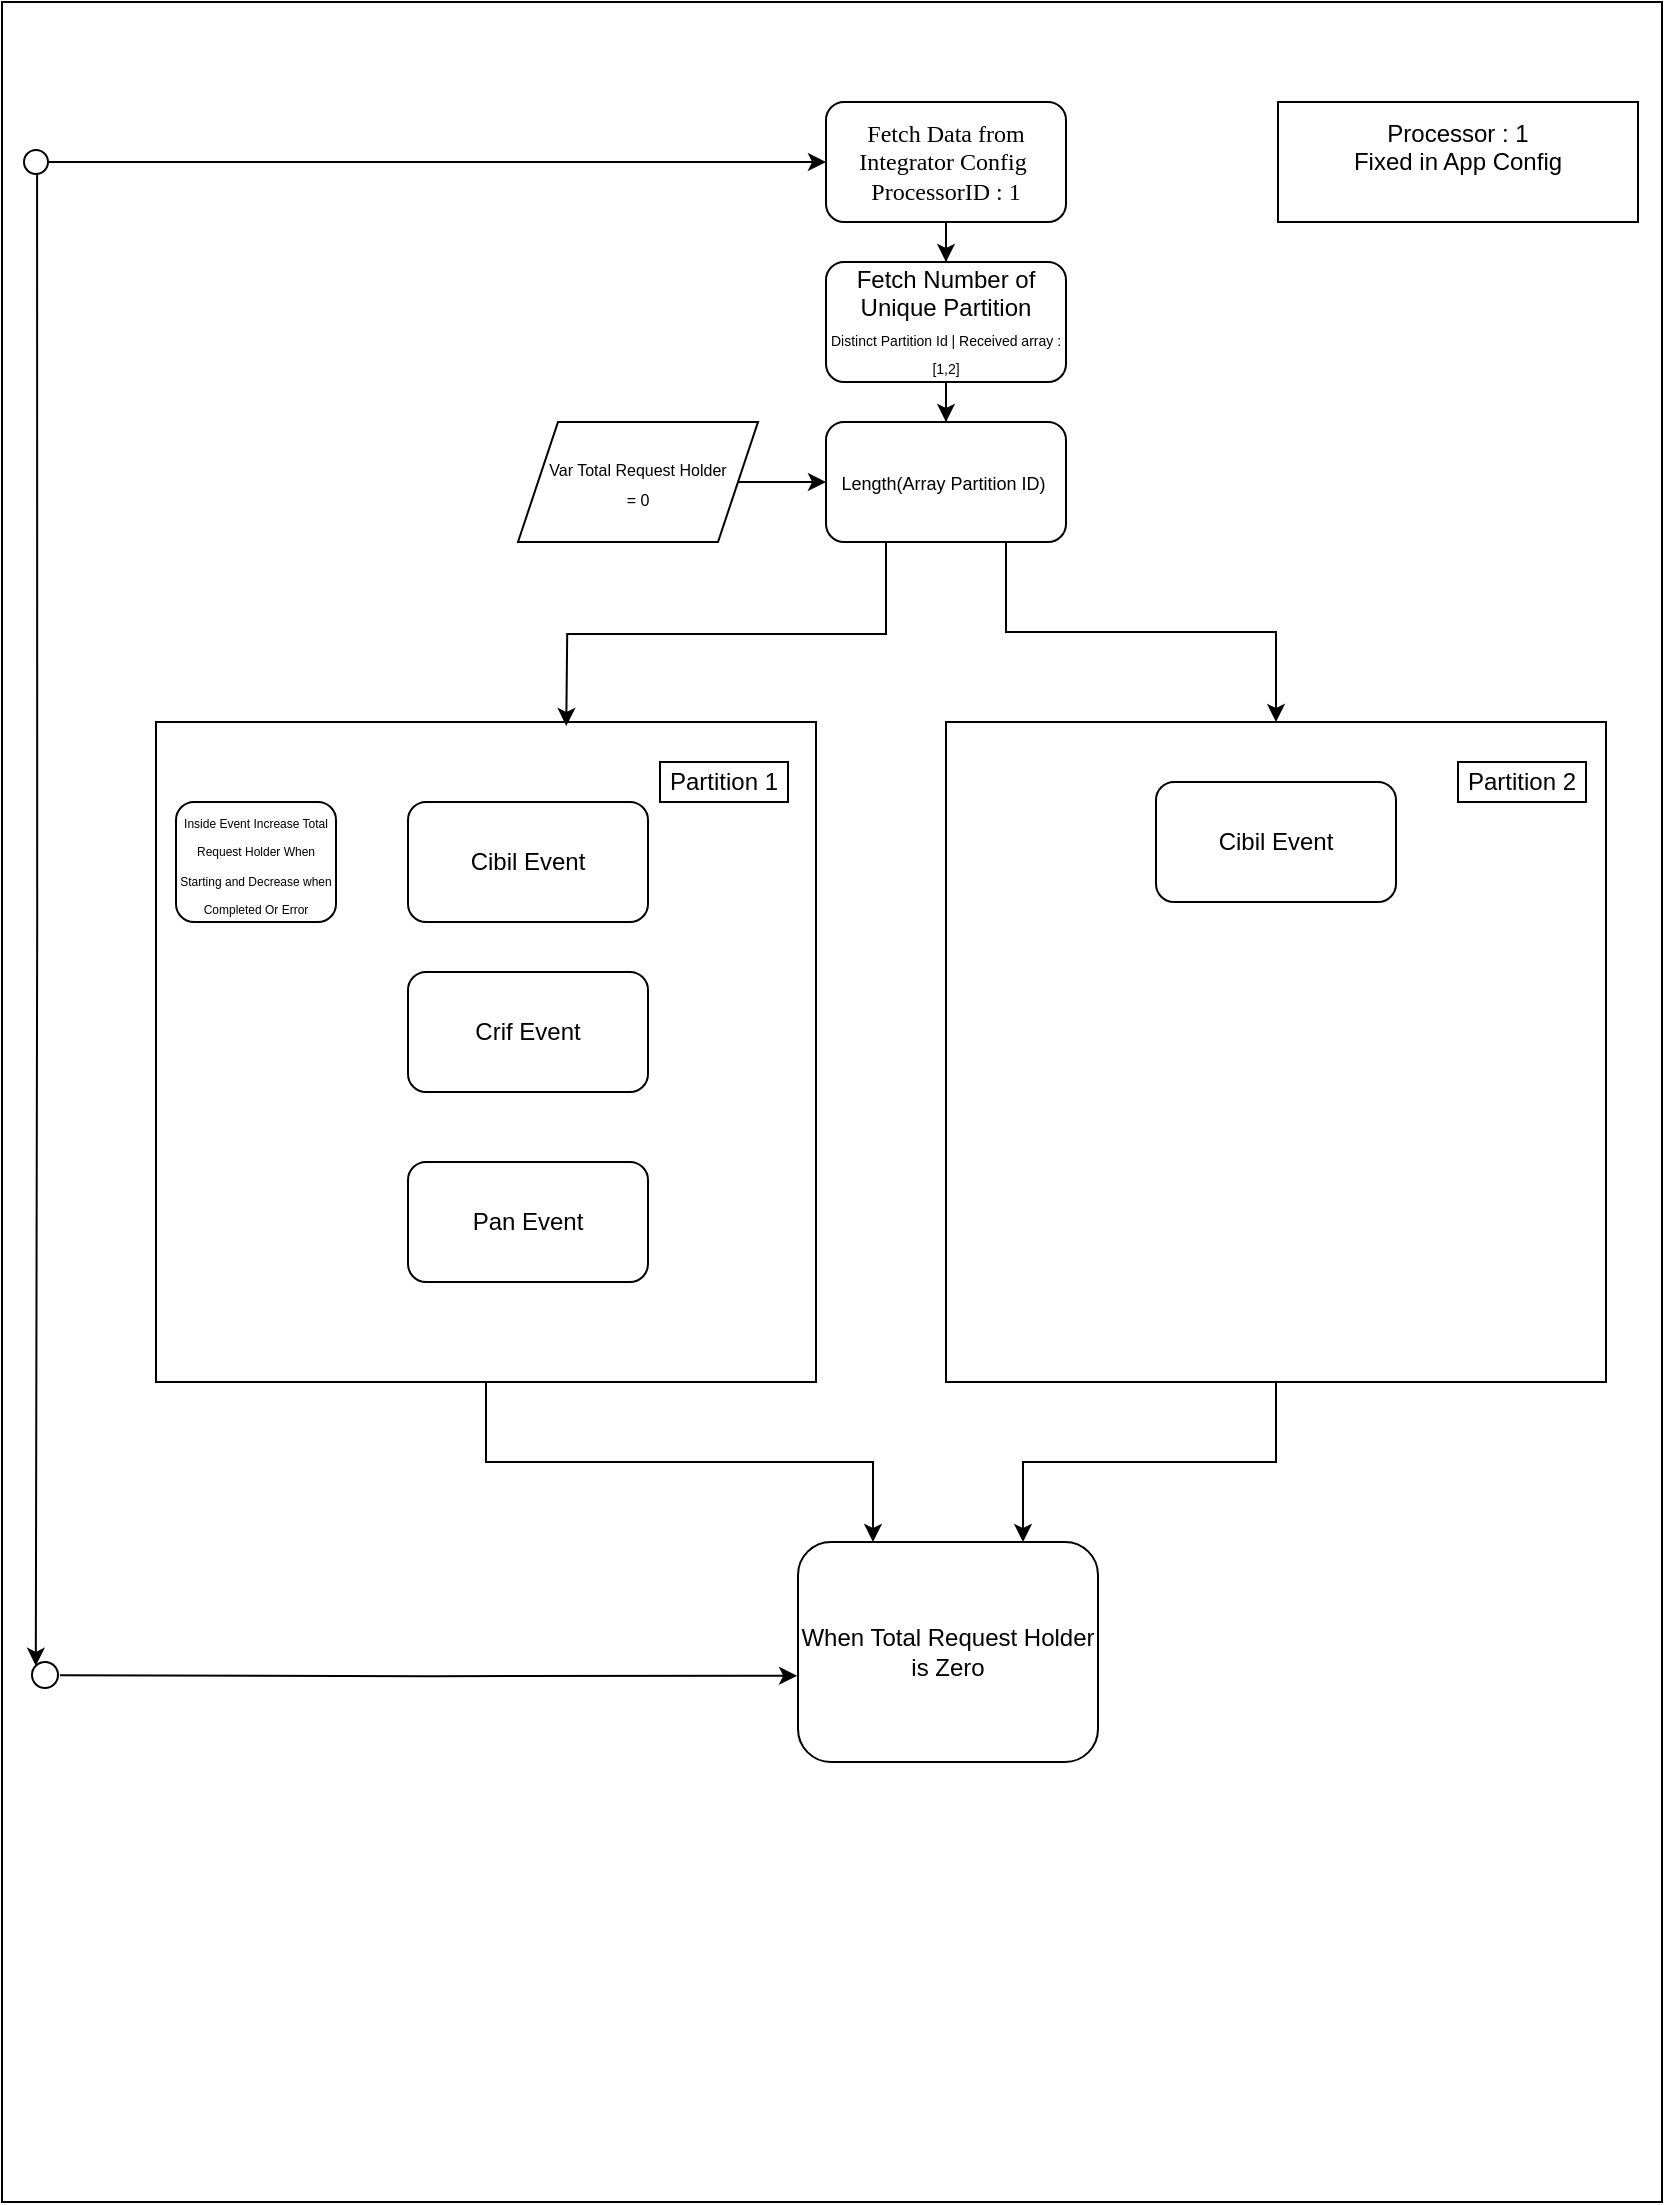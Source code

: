 <mxfile version="24.5.4" type="github">
  <diagram name="Page-1" id="1ADRWgkrkfq6aO-vBri9">
    <mxGraphModel dx="1545" dy="756" grid="1" gridSize="10" guides="1" tooltips="1" connect="1" arrows="1" fold="1" page="1" pageScale="1" pageWidth="827" pageHeight="1169" math="0" shadow="0">
      <root>
        <mxCell id="0" />
        <mxCell id="1" parent="0" />
        <mxCell id="sNELl4XUqD25lpaPhX1n-1" value="&lt;div&gt;&lt;br&gt;&lt;/div&gt;" style="rounded=0;whiteSpace=wrap;html=1;fontFamily=Times New Roman;" parent="1" vertex="1">
          <mxGeometry y="40" width="830" height="1100" as="geometry" />
        </mxCell>
        <mxCell id="nsSqhKqNjLwVX59CUtU6-5" value="" style="edgeStyle=orthogonalEdgeStyle;rounded=0;orthogonalLoop=1;jettySize=auto;html=1;" edge="1" parent="1" source="sNELl4XUqD25lpaPhX1n-2" target="nsSqhKqNjLwVX59CUtU6-4">
          <mxGeometry relative="1" as="geometry" />
        </mxCell>
        <mxCell id="sNELl4XUqD25lpaPhX1n-2" value="Fetch Data from Integrator Config&amp;nbsp;&lt;br&gt;ProcessorID : 1" style="rounded=1;whiteSpace=wrap;html=1;fontFamily=Times New Roman;" parent="1" vertex="1">
          <mxGeometry x="412" y="90" width="120" height="60" as="geometry" />
        </mxCell>
        <mxCell id="nsSqhKqNjLwVX59CUtU6-3" value="Processor : 1&lt;br&gt;Fixed in App Config&lt;div&gt;&lt;br style=&quot;font-family: &amp;quot;Times New Roman&amp;quot;;&quot;&gt;&lt;/div&gt;" style="rounded=0;whiteSpace=wrap;html=1;" vertex="1" parent="1">
          <mxGeometry x="638" y="90" width="180" height="60" as="geometry" />
        </mxCell>
        <mxCell id="nsSqhKqNjLwVX59CUtU6-9" value="" style="edgeStyle=orthogonalEdgeStyle;rounded=0;orthogonalLoop=1;jettySize=auto;html=1;" edge="1" parent="1" source="nsSqhKqNjLwVX59CUtU6-4" target="nsSqhKqNjLwVX59CUtU6-8">
          <mxGeometry relative="1" as="geometry" />
        </mxCell>
        <mxCell id="nsSqhKqNjLwVX59CUtU6-4" value="Fetch Number of Unique Partition&lt;div style=&quot;&quot;&gt;&lt;span style=&quot;font-size: 7px;&quot;&gt;Distinct Partition Id | Received array :[1,2]&lt;/span&gt;&lt;/div&gt;" style="rounded=1;whiteSpace=wrap;html=1;" vertex="1" parent="1">
          <mxGeometry x="412" y="170" width="120" height="60" as="geometry" />
        </mxCell>
        <mxCell id="nsSqhKqNjLwVX59CUtU6-20" style="edgeStyle=orthogonalEdgeStyle;rounded=0;orthogonalLoop=1;jettySize=auto;html=1;exitX=0.75;exitY=1;exitDx=0;exitDy=0;" edge="1" parent="1" source="nsSqhKqNjLwVX59CUtU6-8" target="nsSqhKqNjLwVX59CUtU6-14">
          <mxGeometry relative="1" as="geometry" />
        </mxCell>
        <mxCell id="nsSqhKqNjLwVX59CUtU6-8" value="&lt;font style=&quot;font-size: 9px;&quot;&gt;Length(Array Partition ID)&amp;nbsp;&lt;/font&gt;" style="rounded=1;whiteSpace=wrap;html=1;" vertex="1" parent="1">
          <mxGeometry x="412" y="250" width="120" height="60" as="geometry" />
        </mxCell>
        <mxCell id="nsSqhKqNjLwVX59CUtU6-11" value="" style="edgeStyle=orthogonalEdgeStyle;rounded=0;orthogonalLoop=1;jettySize=auto;html=1;" edge="1" parent="1" source="nsSqhKqNjLwVX59CUtU6-10" target="nsSqhKqNjLwVX59CUtU6-8">
          <mxGeometry relative="1" as="geometry" />
        </mxCell>
        <mxCell id="nsSqhKqNjLwVX59CUtU6-10" value="&lt;font style=&quot;font-size: 8px;&quot;&gt;Var Total Request Holder&lt;br&gt;= 0&lt;/font&gt;" style="shape=parallelogram;perimeter=parallelogramPerimeter;whiteSpace=wrap;html=1;fixedSize=1;" vertex="1" parent="1">
          <mxGeometry x="258" y="250" width="120" height="60" as="geometry" />
        </mxCell>
        <mxCell id="nsSqhKqNjLwVX59CUtU6-42" style="edgeStyle=orthogonalEdgeStyle;rounded=0;orthogonalLoop=1;jettySize=auto;html=1;exitX=0.5;exitY=1;exitDx=0;exitDy=0;entryX=0.25;entryY=0;entryDx=0;entryDy=0;" edge="1" parent="1" source="nsSqhKqNjLwVX59CUtU6-12" target="nsSqhKqNjLwVX59CUtU6-28">
          <mxGeometry relative="1" as="geometry" />
        </mxCell>
        <mxCell id="nsSqhKqNjLwVX59CUtU6-12" value="" style="whiteSpace=wrap;html=1;aspect=fixed;" vertex="1" parent="1">
          <mxGeometry x="77" y="400" width="330" height="330" as="geometry" />
        </mxCell>
        <mxCell id="nsSqhKqNjLwVX59CUtU6-13" value="Partition 1" style="rounded=0;whiteSpace=wrap;html=1;" vertex="1" parent="1">
          <mxGeometry x="329" y="420" width="64" height="20" as="geometry" />
        </mxCell>
        <mxCell id="nsSqhKqNjLwVX59CUtU6-43" style="edgeStyle=orthogonalEdgeStyle;rounded=0;orthogonalLoop=1;jettySize=auto;html=1;exitX=0.5;exitY=1;exitDx=0;exitDy=0;entryX=0.75;entryY=0;entryDx=0;entryDy=0;" edge="1" parent="1" source="nsSqhKqNjLwVX59CUtU6-14" target="nsSqhKqNjLwVX59CUtU6-28">
          <mxGeometry relative="1" as="geometry" />
        </mxCell>
        <mxCell id="nsSqhKqNjLwVX59CUtU6-14" value="" style="whiteSpace=wrap;html=1;aspect=fixed;" vertex="1" parent="1">
          <mxGeometry x="472" y="400" width="330" height="330" as="geometry" />
        </mxCell>
        <mxCell id="nsSqhKqNjLwVX59CUtU6-19" style="edgeStyle=orthogonalEdgeStyle;rounded=0;orthogonalLoop=1;jettySize=auto;html=1;exitX=0.25;exitY=1;exitDx=0;exitDy=0;entryX=0.558;entryY=0.006;entryDx=0;entryDy=0;entryPerimeter=0;" edge="1" parent="1" source="nsSqhKqNjLwVX59CUtU6-8">
          <mxGeometry relative="1" as="geometry">
            <mxPoint x="282.14" y="401.98" as="targetPoint" />
          </mxGeometry>
        </mxCell>
        <mxCell id="nsSqhKqNjLwVX59CUtU6-21" value="Cibil Event" style="rounded=1;whiteSpace=wrap;html=1;" vertex="1" parent="1">
          <mxGeometry x="203" y="440" width="120" height="60" as="geometry" />
        </mxCell>
        <mxCell id="nsSqhKqNjLwVX59CUtU6-23" value="Partition 2" style="rounded=0;whiteSpace=wrap;html=1;" vertex="1" parent="1">
          <mxGeometry x="728" y="420" width="64" height="20" as="geometry" />
        </mxCell>
        <mxCell id="nsSqhKqNjLwVX59CUtU6-24" value="Crif Event" style="rounded=1;whiteSpace=wrap;html=1;" vertex="1" parent="1">
          <mxGeometry x="203" y="525" width="120" height="60" as="geometry" />
        </mxCell>
        <mxCell id="nsSqhKqNjLwVX59CUtU6-25" value="Pan Event" style="rounded=1;whiteSpace=wrap;html=1;" vertex="1" parent="1">
          <mxGeometry x="203" y="620" width="120" height="60" as="geometry" />
        </mxCell>
        <mxCell id="nsSqhKqNjLwVX59CUtU6-26" value="Cibil Event" style="rounded=1;whiteSpace=wrap;html=1;" vertex="1" parent="1">
          <mxGeometry x="577" y="430" width="120" height="60" as="geometry" />
        </mxCell>
        <mxCell id="nsSqhKqNjLwVX59CUtU6-27" value="&lt;font style=&quot;font-size: 6px;&quot;&gt;Inside Event Increase Total Request Holder When Starting and Decrease when Completed Or Error&lt;/font&gt;" style="rounded=1;whiteSpace=wrap;html=1;" vertex="1" parent="1">
          <mxGeometry x="87" y="440" width="80" height="60" as="geometry" />
        </mxCell>
        <mxCell id="nsSqhKqNjLwVX59CUtU6-28" value="When Total Request Holder is Zero" style="rounded=1;whiteSpace=wrap;html=1;" vertex="1" parent="1">
          <mxGeometry x="398" y="810" width="150" height="110" as="geometry" />
        </mxCell>
        <mxCell id="nsSqhKqNjLwVX59CUtU6-36" style="edgeStyle=orthogonalEdgeStyle;rounded=0;orthogonalLoop=1;jettySize=auto;html=1;exitX=1;exitY=0.5;exitDx=0;exitDy=0;" edge="1" parent="1" source="nsSqhKqNjLwVX59CUtU6-33" target="sNELl4XUqD25lpaPhX1n-2">
          <mxGeometry relative="1" as="geometry" />
        </mxCell>
        <mxCell id="nsSqhKqNjLwVX59CUtU6-39" style="edgeStyle=orthogonalEdgeStyle;rounded=0;orthogonalLoop=1;jettySize=auto;html=1;entryX=0;entryY=0;entryDx=0;entryDy=0;exitX=0.546;exitY=1;exitDx=0;exitDy=0;exitPerimeter=0;" edge="1" parent="1" source="nsSqhKqNjLwVX59CUtU6-33" target="nsSqhKqNjLwVX59CUtU6-38">
          <mxGeometry relative="1" as="geometry">
            <mxPoint x="28" y="126" as="sourcePoint" />
            <mxPoint x="23.757" y="871.757" as="targetPoint" />
          </mxGeometry>
        </mxCell>
        <mxCell id="nsSqhKqNjLwVX59CUtU6-33" value="" style="ellipse;whiteSpace=wrap;html=1;aspect=fixed;" vertex="1" parent="1">
          <mxGeometry x="11" y="114" width="12" height="12" as="geometry" />
        </mxCell>
        <mxCell id="nsSqhKqNjLwVX59CUtU6-41" value="" style="edgeStyle=orthogonalEdgeStyle;rounded=0;orthogonalLoop=1;jettySize=auto;html=1;entryX=-0.003;entryY=0.608;entryDx=0;entryDy=0;entryPerimeter=0;" edge="1" parent="1" target="nsSqhKqNjLwVX59CUtU6-28">
          <mxGeometry relative="1" as="geometry">
            <mxPoint x="29.0" y="876.571" as="sourcePoint" />
            <mxPoint x="389" y="876.5" as="targetPoint" />
          </mxGeometry>
        </mxCell>
        <mxCell id="nsSqhKqNjLwVX59CUtU6-38" value="" style="ellipse;whiteSpace=wrap;html=1;aspect=fixed;" vertex="1" parent="1">
          <mxGeometry x="15" y="870" width="13" height="13" as="geometry" />
        </mxCell>
      </root>
    </mxGraphModel>
  </diagram>
</mxfile>
